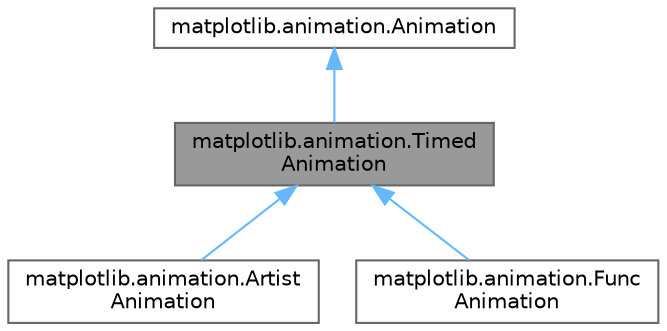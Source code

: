 digraph "matplotlib.animation.TimedAnimation"
{
 // LATEX_PDF_SIZE
  bgcolor="transparent";
  edge [fontname=Helvetica,fontsize=10,labelfontname=Helvetica,labelfontsize=10];
  node [fontname=Helvetica,fontsize=10,shape=box,height=0.2,width=0.4];
  Node1 [id="Node000001",label="matplotlib.animation.Timed\lAnimation",height=0.2,width=0.4,color="gray40", fillcolor="grey60", style="filled", fontcolor="black",tooltip=" "];
  Node2 -> Node1 [id="edge4_Node000001_Node000002",dir="back",color="steelblue1",style="solid",tooltip=" "];
  Node2 [id="Node000002",label="matplotlib.animation.Animation",height=0.2,width=0.4,color="gray40", fillcolor="white", style="filled",URL="$d5/daf/classmatplotlib_1_1animation_1_1Animation.html",tooltip=" "];
  Node1 -> Node3 [id="edge5_Node000001_Node000003",dir="back",color="steelblue1",style="solid",tooltip=" "];
  Node3 [id="Node000003",label="matplotlib.animation.Artist\lAnimation",height=0.2,width=0.4,color="gray40", fillcolor="white", style="filled",URL="$dd/d9c/classmatplotlib_1_1animation_1_1ArtistAnimation.html",tooltip=" "];
  Node1 -> Node4 [id="edge6_Node000001_Node000004",dir="back",color="steelblue1",style="solid",tooltip=" "];
  Node4 [id="Node000004",label="matplotlib.animation.Func\lAnimation",height=0.2,width=0.4,color="gray40", fillcolor="white", style="filled",URL="$d7/d2e/classmatplotlib_1_1animation_1_1FuncAnimation.html",tooltip=" "];
}
